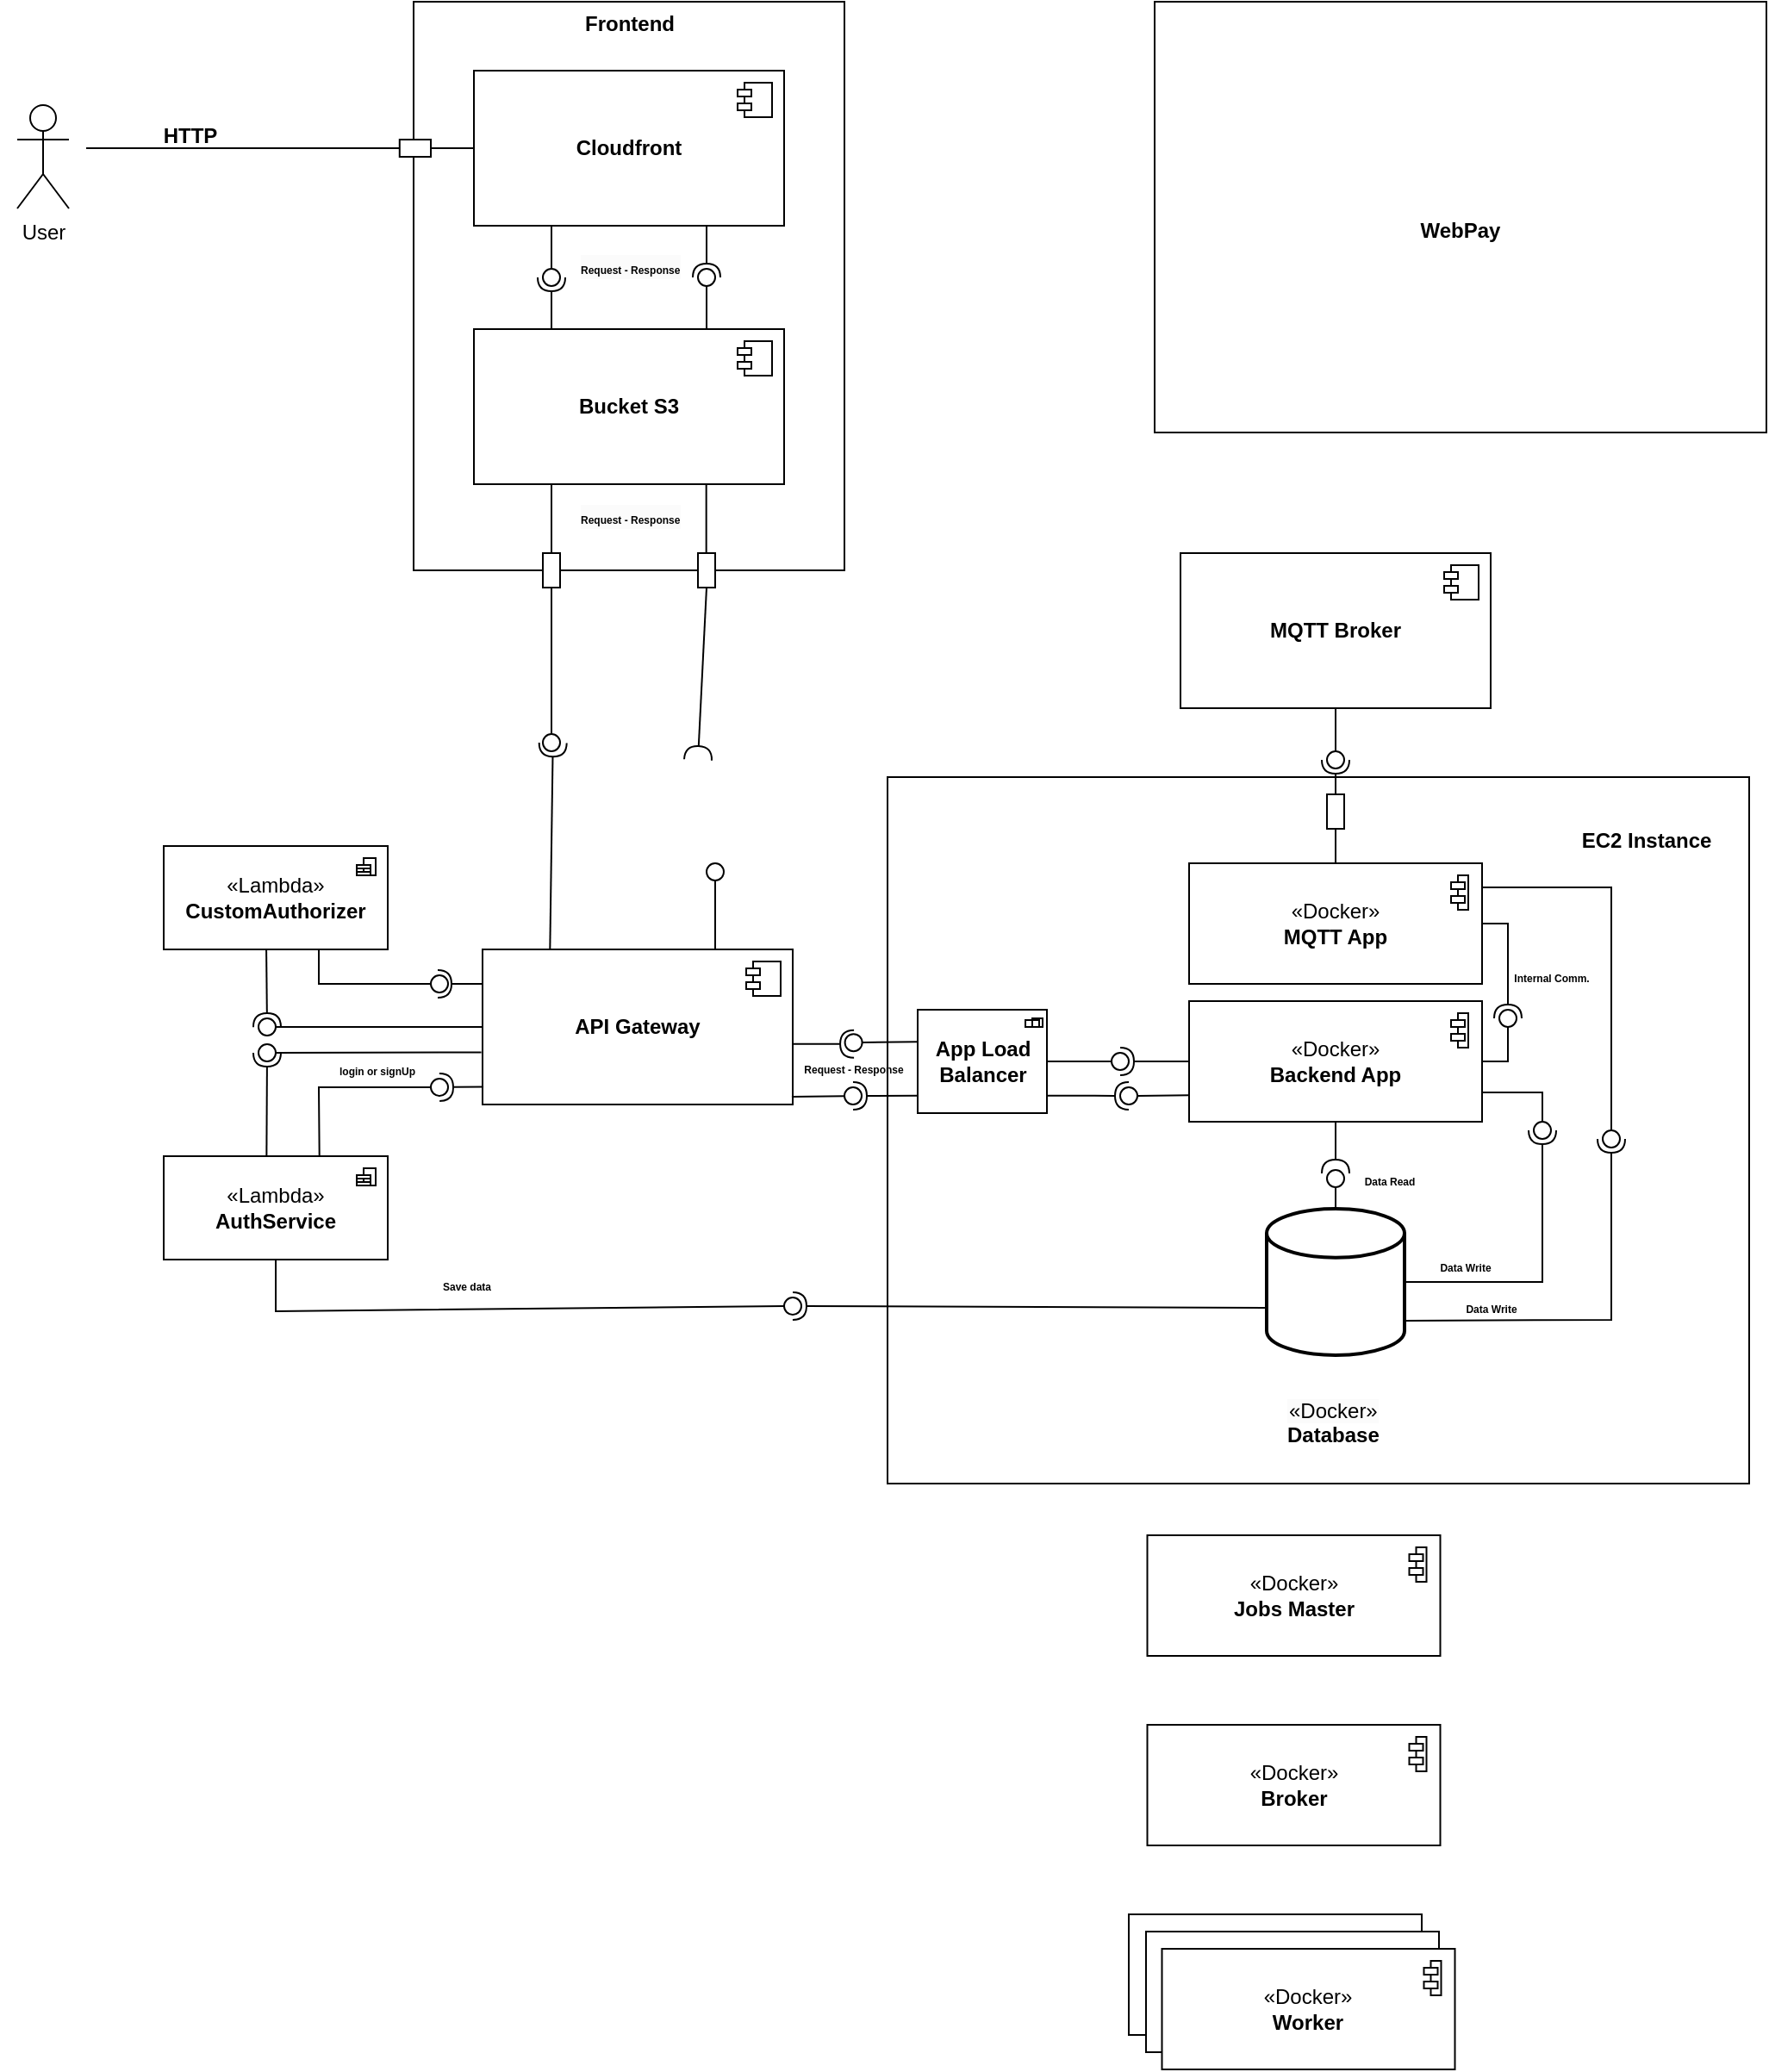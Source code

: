 <mxfile version="24.8.3">
  <diagram name="Página-1" id="o5d4DbVt-xcLEBsC3OUb">
    <mxGraphModel dx="1478" dy="744" grid="1" gridSize="10" guides="1" tooltips="1" connect="1" arrows="1" fold="1" page="1" pageScale="1" pageWidth="1200" pageHeight="1920" math="0" shadow="0">
      <root>
        <mxCell id="0" />
        <mxCell id="1" parent="0" />
        <mxCell id="B38EF3Nar1i80o3sH037-8" value="" style="rounded=0;whiteSpace=wrap;html=1;" parent="1" vertex="1">
          <mxGeometry x="570" y="550" width="500" height="410" as="geometry" />
        </mxCell>
        <mxCell id="2eBFDwB-1l00EKEGbf3b-149" value="" style="rounded=0;whiteSpace=wrap;html=1;" parent="1" vertex="1">
          <mxGeometry x="295" y="100" width="250" height="330" as="geometry" />
        </mxCell>
        <mxCell id="2eBFDwB-1l00EKEGbf3b-25" value="Frontend" style="text;align=center;fontStyle=1;verticalAlign=middle;spacingLeft=3;spacingRight=3;strokeColor=none;rotatable=0;points=[[0,0.5],[1,0.5]];portConstraint=eastwest;html=1;" parent="1" vertex="1">
          <mxGeometry x="380" y="100" width="80" height="26" as="geometry" />
        </mxCell>
        <mxCell id="2eBFDwB-1l00EKEGbf3b-38" value="" style="ellipse;whiteSpace=wrap;html=1;align=center;aspect=fixed;fillColor=none;strokeColor=none;resizable=0;perimeter=centerPerimeter;rotatable=0;allowArrows=0;points=[];outlineConnect=1;" parent="1" vertex="1">
          <mxGeometry x="560" y="670" width="10" height="10" as="geometry" />
        </mxCell>
        <mxCell id="2eBFDwB-1l00EKEGbf3b-51" value="" style="ellipse;whiteSpace=wrap;html=1;align=center;aspect=fixed;fillColor=none;strokeColor=none;resizable=0;perimeter=centerPerimeter;rotatable=0;allowArrows=0;points=[];outlineConnect=1;" parent="1" vertex="1">
          <mxGeometry x="55" y="665" width="10" height="10" as="geometry" />
        </mxCell>
        <mxCell id="2eBFDwB-1l00EKEGbf3b-54" value="" style="endArrow=none;html=1;rounded=0;exitX=0.5;exitY=0;exitDx=0;exitDy=0;entryX=0.25;entryY=1;entryDx=0;entryDy=0;" parent="1" source="2eBFDwB-1l00EKEGbf3b-57" target="2eBFDwB-1l00EKEGbf3b-33" edge="1">
          <mxGeometry width="50" height="50" relative="1" as="geometry">
            <mxPoint x="395" y="430" as="sourcePoint" />
            <mxPoint x="445" y="380" as="targetPoint" />
          </mxGeometry>
        </mxCell>
        <mxCell id="2eBFDwB-1l00EKEGbf3b-55" value="" style="rounded=0;orthogonalLoop=1;jettySize=auto;html=1;endArrow=oval;endFill=0;sketch=0;sourcePerimeterSpacing=0;targetPerimeterSpacing=0;endSize=10;exitX=0.25;exitY=1;exitDx=0;exitDy=0;" parent="1" source="2eBFDwB-1l00EKEGbf3b-31" edge="1">
          <mxGeometry relative="1" as="geometry">
            <mxPoint x="419.7" y="230" as="sourcePoint" />
            <mxPoint x="375" y="260" as="targetPoint" />
          </mxGeometry>
        </mxCell>
        <mxCell id="2eBFDwB-1l00EKEGbf3b-56" value="" style="rounded=0;orthogonalLoop=1;jettySize=auto;html=1;endArrow=halfCircle;endFill=0;endSize=6;strokeWidth=1;sketch=0;exitX=0.25;exitY=0;exitDx=0;exitDy=0;" parent="1" source="2eBFDwB-1l00EKEGbf3b-33" edge="1">
          <mxGeometry relative="1" as="geometry">
            <mxPoint x="419.7" y="330" as="sourcePoint" />
            <mxPoint x="375" y="260" as="targetPoint" />
            <Array as="points">
              <mxPoint x="375" y="280" />
            </Array>
          </mxGeometry>
        </mxCell>
        <mxCell id="2eBFDwB-1l00EKEGbf3b-57" value="" style="html=1;whiteSpace=wrap;" parent="1" vertex="1">
          <mxGeometry x="370" y="420" width="10" height="20" as="geometry" />
        </mxCell>
        <mxCell id="2eBFDwB-1l00EKEGbf3b-60" value="User" style="shape=umlActor;verticalLabelPosition=bottom;verticalAlign=top;html=1;" parent="1" vertex="1">
          <mxGeometry x="65" y="160" width="30" height="60" as="geometry" />
        </mxCell>
        <mxCell id="2eBFDwB-1l00EKEGbf3b-63" value="" style="html=1;whiteSpace=wrap;rotation=90;" parent="1" vertex="1">
          <mxGeometry x="290.95" y="175.95" width="10" height="18.12" as="geometry" />
        </mxCell>
        <mxCell id="2eBFDwB-1l00EKEGbf3b-64" value="" style="endArrow=none;html=1;rounded=0;exitX=0.5;exitY=0;exitDx=0;exitDy=0;entryX=0;entryY=0.5;entryDx=0;entryDy=0;" parent="1" source="2eBFDwB-1l00EKEGbf3b-63" target="2eBFDwB-1l00EKEGbf3b-31" edge="1">
          <mxGeometry width="50" height="50" relative="1" as="geometry">
            <mxPoint x="295" y="191.94" as="sourcePoint" />
            <mxPoint x="245" y="188.061" as="targetPoint" />
          </mxGeometry>
        </mxCell>
        <mxCell id="2eBFDwB-1l00EKEGbf3b-68" value="" style="endArrow=none;html=1;rounded=0;entryX=0.5;entryY=1;entryDx=0;entryDy=0;" parent="1" target="2eBFDwB-1l00EKEGbf3b-63" edge="1">
          <mxGeometry width="50" height="50" relative="1" as="geometry">
            <mxPoint x="105" y="185" as="sourcePoint" />
            <mxPoint x="105" y="165" as="targetPoint" />
          </mxGeometry>
        </mxCell>
        <mxCell id="2eBFDwB-1l00EKEGbf3b-71" value="EC2 Instance" style="text;align=center;fontStyle=1;verticalAlign=middle;spacingLeft=3;spacingRight=3;strokeColor=none;rotatable=0;points=[[0,0.5],[1,0.5]];portConstraint=eastwest;html=1;" parent="1" vertex="1">
          <mxGeometry x="970" y="574" width="80" height="26" as="geometry" />
        </mxCell>
        <mxCell id="2eBFDwB-1l00EKEGbf3b-72" value="&lt;div&gt;«Docker»&lt;br&gt;&lt;/div&gt;&lt;b&gt;MQTT App&lt;/b&gt;" style="html=1;dropTarget=0;whiteSpace=wrap;" parent="1" vertex="1">
          <mxGeometry x="745" y="600" width="170" height="70" as="geometry" />
        </mxCell>
        <mxCell id="2eBFDwB-1l00EKEGbf3b-73" value="" style="shape=module;jettyWidth=8;jettyHeight=4;" parent="2eBFDwB-1l00EKEGbf3b-72" vertex="1">
          <mxGeometry x="1" width="10" height="20" relative="1" as="geometry">
            <mxPoint x="-18" y="7" as="offset" />
          </mxGeometry>
        </mxCell>
        <mxCell id="2eBFDwB-1l00EKEGbf3b-74" value="&lt;div&gt;«Docker»&lt;b&gt;&lt;br&gt;&lt;/b&gt;&lt;/div&gt;&lt;b&gt;Backend App&lt;/b&gt;" style="html=1;dropTarget=0;whiteSpace=wrap;" parent="1" vertex="1">
          <mxGeometry x="745" y="680" width="170" height="70" as="geometry" />
        </mxCell>
        <mxCell id="2eBFDwB-1l00EKEGbf3b-75" value="" style="shape=module;jettyWidth=8;jettyHeight=4;" parent="2eBFDwB-1l00EKEGbf3b-74" vertex="1">
          <mxGeometry x="1" width="10" height="20" relative="1" as="geometry">
            <mxPoint x="-18" y="7" as="offset" />
          </mxGeometry>
        </mxCell>
        <mxCell id="2eBFDwB-1l00EKEGbf3b-92" value="" style="ellipse;whiteSpace=wrap;html=1;align=center;aspect=fixed;fillColor=none;strokeColor=none;resizable=0;perimeter=centerPerimeter;rotatable=0;allowArrows=0;points=[];outlineConnect=1;" parent="1" vertex="1">
          <mxGeometry x="775.51" y="545" width="10" height="10" as="geometry" />
        </mxCell>
        <mxCell id="2eBFDwB-1l00EKEGbf3b-101" value="" style="ellipse;whiteSpace=wrap;html=1;align=center;aspect=fixed;fillColor=none;strokeColor=none;resizable=0;perimeter=centerPerimeter;rotatable=0;allowArrows=0;points=[];outlineConnect=1;" parent="1" vertex="1">
          <mxGeometry x="855.51" y="535" width="10" height="10" as="geometry" />
        </mxCell>
        <mxCell id="2eBFDwB-1l00EKEGbf3b-103" value="&lt;b&gt;MQTT Broker&lt;/b&gt;" style="html=1;dropTarget=0;whiteSpace=wrap;" parent="1" vertex="1">
          <mxGeometry x="740" y="420" width="180" height="90" as="geometry" />
        </mxCell>
        <mxCell id="2eBFDwB-1l00EKEGbf3b-104" value="" style="shape=module;jettyWidth=8;jettyHeight=4;" parent="2eBFDwB-1l00EKEGbf3b-103" vertex="1">
          <mxGeometry x="1" width="20" height="20" relative="1" as="geometry">
            <mxPoint x="-27" y="7" as="offset" />
          </mxGeometry>
        </mxCell>
        <mxCell id="2eBFDwB-1l00EKEGbf3b-35" value="&lt;b&gt;API Gateway&lt;/b&gt;" style="html=1;dropTarget=0;whiteSpace=wrap;" parent="1" vertex="1">
          <mxGeometry x="335" y="650" width="180" height="90" as="geometry" />
        </mxCell>
        <mxCell id="2eBFDwB-1l00EKEGbf3b-36" value="" style="shape=module;jettyWidth=8;jettyHeight=4;" parent="2eBFDwB-1l00EKEGbf3b-35" vertex="1">
          <mxGeometry x="1" width="20" height="20" relative="1" as="geometry">
            <mxPoint x="-27" y="7" as="offset" />
          </mxGeometry>
        </mxCell>
        <mxCell id="2eBFDwB-1l00EKEGbf3b-40" value="" style="ellipse;whiteSpace=wrap;html=1;align=center;aspect=fixed;fillColor=none;strokeColor=none;resizable=0;perimeter=centerPerimeter;rotatable=0;allowArrows=0;points=[];outlineConnect=1;" parent="1" vertex="1">
          <mxGeometry x="480" y="660" width="10" height="10" as="geometry" />
        </mxCell>
        <mxCell id="2eBFDwB-1l00EKEGbf3b-41" value="" style="rounded=0;orthogonalLoop=1;jettySize=auto;html=1;endArrow=halfCircle;endFill=0;endSize=6;strokeWidth=1;sketch=0;exitX=0.185;exitY=-0.001;exitDx=0;exitDy=0;exitPerimeter=0;" parent="1" edge="1">
          <mxGeometry relative="1" as="geometry">
            <mxPoint x="374.15" y="650.0" as="sourcePoint" />
            <mxPoint x="375.85" y="530.09" as="targetPoint" />
            <Array as="points" />
          </mxGeometry>
        </mxCell>
        <mxCell id="2eBFDwB-1l00EKEGbf3b-43" value="" style="ellipse;whiteSpace=wrap;html=1;align=center;aspect=fixed;fillColor=none;strokeColor=none;resizable=0;perimeter=centerPerimeter;rotatable=0;allowArrows=0;points=[];outlineConnect=1;" parent="1" vertex="1">
          <mxGeometry x="485" y="630" width="10" height="10" as="geometry" />
        </mxCell>
        <mxCell id="2eBFDwB-1l00EKEGbf3b-44" value="&lt;div&gt;«Lambda»&lt;br&gt;&lt;/div&gt;&lt;b&gt;CustomAuthorizer&lt;/b&gt;" style="html=1;dropTarget=0;whiteSpace=wrap;" parent="1" vertex="1">
          <mxGeometry x="150" y="590" width="130" height="60" as="geometry" />
        </mxCell>
        <mxCell id="2eBFDwB-1l00EKEGbf3b-45" value="" style="shape=module;jettyWidth=8;jettyHeight=4;" parent="2eBFDwB-1l00EKEGbf3b-44" vertex="1">
          <mxGeometry x="1" width="11" height="10" relative="1" as="geometry">
            <mxPoint x="-18" y="7" as="offset" />
          </mxGeometry>
        </mxCell>
        <mxCell id="2eBFDwB-1l00EKEGbf3b-46" value="&lt;div&gt;«Lambda»&lt;br&gt;&lt;/div&gt;&lt;b&gt;AuthService&lt;/b&gt;" style="html=1;dropTarget=0;whiteSpace=wrap;" parent="1" vertex="1">
          <mxGeometry x="150" y="770" width="130" height="60" as="geometry" />
        </mxCell>
        <mxCell id="2eBFDwB-1l00EKEGbf3b-47" value="" style="shape=module;jettyWidth=8;jettyHeight=4;" parent="2eBFDwB-1l00EKEGbf3b-46" vertex="1">
          <mxGeometry x="1" width="11" height="10" relative="1" as="geometry">
            <mxPoint x="-18" y="7" as="offset" />
          </mxGeometry>
        </mxCell>
        <mxCell id="2eBFDwB-1l00EKEGbf3b-52" value="" style="rounded=0;orthogonalLoop=1;jettySize=auto;html=1;endArrow=oval;endFill=0;sketch=0;sourcePerimeterSpacing=0;targetPerimeterSpacing=0;endSize=10;exitX=-0.004;exitY=0.664;exitDx=0;exitDy=0;exitPerimeter=0;" parent="1" source="2eBFDwB-1l00EKEGbf3b-35" edge="1">
          <mxGeometry relative="1" as="geometry">
            <mxPoint x="145.0" y="615" as="sourcePoint" />
            <mxPoint x="210" y="710" as="targetPoint" />
            <Array as="points">
              <mxPoint x="210" y="710" />
            </Array>
          </mxGeometry>
        </mxCell>
        <mxCell id="2eBFDwB-1l00EKEGbf3b-53" value="" style="rounded=0;orthogonalLoop=1;jettySize=auto;html=1;endArrow=halfCircle;endFill=0;endSize=6;strokeWidth=1;sketch=0;exitX=0.459;exitY=-0.006;exitDx=0;exitDy=0;exitPerimeter=0;" parent="1" source="2eBFDwB-1l00EKEGbf3b-46" edge="1">
          <mxGeometry relative="1" as="geometry">
            <mxPoint x="255" y="845" as="sourcePoint" />
            <mxPoint x="210" y="710" as="targetPoint" />
            <Array as="points" />
          </mxGeometry>
        </mxCell>
        <mxCell id="2eBFDwB-1l00EKEGbf3b-106" value="" style="rounded=0;orthogonalLoop=1;jettySize=auto;html=1;endArrow=halfCircle;endFill=0;endSize=6;strokeWidth=1;sketch=0;exitX=0.458;exitY=1.006;exitDx=0;exitDy=0;exitPerimeter=0;" parent="1" source="2eBFDwB-1l00EKEGbf3b-44" target="2eBFDwB-1l00EKEGbf3b-108" edge="1">
          <mxGeometry relative="1" as="geometry">
            <mxPoint x="230" y="675" as="sourcePoint" />
          </mxGeometry>
        </mxCell>
        <mxCell id="2eBFDwB-1l00EKEGbf3b-107" value="" style="rounded=0;orthogonalLoop=1;jettySize=auto;html=1;endArrow=oval;endFill=0;sketch=0;sourcePerimeterSpacing=0;targetPerimeterSpacing=0;endSize=10;exitX=0;exitY=0.5;exitDx=0;exitDy=0;entryX=0.706;entryY=1.254;entryDx=0;entryDy=0;entryPerimeter=0;" parent="1" source="2eBFDwB-1l00EKEGbf3b-35" target="2eBFDwB-1l00EKEGbf3b-108" edge="1">
          <mxGeometry relative="1" as="geometry">
            <mxPoint x="190" y="675" as="sourcePoint" />
          </mxGeometry>
        </mxCell>
        <mxCell id="2eBFDwB-1l00EKEGbf3b-108" value="" style="ellipse;whiteSpace=wrap;html=1;align=center;aspect=fixed;fillColor=none;strokeColor=none;resizable=0;perimeter=centerPerimeter;rotatable=0;allowArrows=0;points=[];outlineConnect=1;" parent="1" vertex="1">
          <mxGeometry x="205" y="690" width="10" height="10" as="geometry" />
        </mxCell>
        <mxCell id="2eBFDwB-1l00EKEGbf3b-33" value="&lt;b&gt;Bucket S3&lt;/b&gt;" style="html=1;dropTarget=0;whiteSpace=wrap;" parent="1" vertex="1">
          <mxGeometry x="330" y="290" width="180" height="90" as="geometry" />
        </mxCell>
        <mxCell id="2eBFDwB-1l00EKEGbf3b-34" value="" style="shape=module;jettyWidth=8;jettyHeight=4;" parent="2eBFDwB-1l00EKEGbf3b-33" vertex="1">
          <mxGeometry x="1" width="20" height="20" relative="1" as="geometry">
            <mxPoint x="-27" y="7" as="offset" />
          </mxGeometry>
        </mxCell>
        <mxCell id="2eBFDwB-1l00EKEGbf3b-31" value="&lt;b&gt;Cloudfront&lt;/b&gt;" style="html=1;dropTarget=0;whiteSpace=wrap;" parent="1" vertex="1">
          <mxGeometry x="330" y="140" width="180" height="90" as="geometry" />
        </mxCell>
        <mxCell id="2eBFDwB-1l00EKEGbf3b-32" value="" style="shape=module;jettyWidth=8;jettyHeight=4;" parent="2eBFDwB-1l00EKEGbf3b-31" vertex="1">
          <mxGeometry x="1" width="20" height="20" relative="1" as="geometry">
            <mxPoint x="-27" y="7" as="offset" />
          </mxGeometry>
        </mxCell>
        <mxCell id="2eBFDwB-1l00EKEGbf3b-42" value="" style="rounded=0;orthogonalLoop=1;jettySize=auto;html=1;endArrow=oval;endFill=0;sketch=0;sourcePerimeterSpacing=0;targetPerimeterSpacing=0;endSize=10;exitX=0.5;exitY=1;exitDx=0;exitDy=0;" parent="1" source="2eBFDwB-1l00EKEGbf3b-57" edge="1">
          <mxGeometry relative="1" as="geometry">
            <mxPoint x="380" y="560" as="sourcePoint" />
            <mxPoint x="375" y="530" as="targetPoint" />
          </mxGeometry>
        </mxCell>
        <mxCell id="2eBFDwB-1l00EKEGbf3b-115" value="" style="rounded=0;orthogonalLoop=1;jettySize=auto;html=1;endArrow=halfCircle;endFill=0;endSize=6;strokeWidth=1;sketch=0;exitX=0;exitY=0.5;exitDx=0;exitDy=0;entryX=1.319;entryY=0.604;entryDx=0;entryDy=0;entryPerimeter=0;" parent="1" source="2eBFDwB-1l00EKEGbf3b-74" target="2eBFDwB-1l00EKEGbf3b-117" edge="1">
          <mxGeometry relative="1" as="geometry">
            <mxPoint x="650" y="715" as="sourcePoint" />
            <mxPoint x="700" y="715" as="targetPoint" />
          </mxGeometry>
        </mxCell>
        <mxCell id="2eBFDwB-1l00EKEGbf3b-116" value="" style="rounded=0;orthogonalLoop=1;jettySize=auto;html=1;endArrow=oval;endFill=0;sketch=0;sourcePerimeterSpacing=0;targetPerimeterSpacing=0;endSize=10;" parent="1" target="2eBFDwB-1l00EKEGbf3b-117" edge="1">
          <mxGeometry relative="1" as="geometry">
            <mxPoint x="610" y="715" as="sourcePoint" />
          </mxGeometry>
        </mxCell>
        <mxCell id="2eBFDwB-1l00EKEGbf3b-117" value="" style="ellipse;whiteSpace=wrap;html=1;align=center;aspect=fixed;fillColor=none;strokeColor=none;resizable=0;perimeter=centerPerimeter;rotatable=0;allowArrows=0;points=[];outlineConnect=1;" parent="1" vertex="1">
          <mxGeometry x="700" y="710" width="10" height="10" as="geometry" />
        </mxCell>
        <mxCell id="2eBFDwB-1l00EKEGbf3b-118" value="" style="rounded=0;orthogonalLoop=1;jettySize=auto;html=1;endArrow=halfCircle;endFill=0;endSize=6;strokeWidth=1;sketch=0;exitX=0.5;exitY=0;exitDx=0;exitDy=0;entryX=0.524;entryY=0.771;entryDx=0;entryDy=0;entryPerimeter=0;" parent="1" source="2eBFDwB-1l00EKEGbf3b-206" target="2eBFDwB-1l00EKEGbf3b-120" edge="1">
          <mxGeometry relative="1" as="geometry">
            <mxPoint x="760" y="534.27" as="sourcePoint" />
            <mxPoint x="830" y="550" as="targetPoint" />
          </mxGeometry>
        </mxCell>
        <mxCell id="2eBFDwB-1l00EKEGbf3b-119" value="" style="rounded=0;orthogonalLoop=1;jettySize=auto;html=1;endArrow=oval;endFill=0;sketch=0;sourcePerimeterSpacing=0;targetPerimeterSpacing=0;endSize=10;exitX=0.5;exitY=1;exitDx=0;exitDy=0;" parent="1" source="2eBFDwB-1l00EKEGbf3b-103" target="2eBFDwB-1l00EKEGbf3b-120" edge="1">
          <mxGeometry relative="1" as="geometry">
            <mxPoint x="875.51" y="595" as="sourcePoint" />
          </mxGeometry>
        </mxCell>
        <mxCell id="2eBFDwB-1l00EKEGbf3b-120" value="" style="ellipse;whiteSpace=wrap;html=1;align=center;aspect=fixed;fillColor=none;strokeColor=none;resizable=0;perimeter=centerPerimeter;rotatable=0;allowArrows=0;points=[];outlineConnect=1;" parent="1" vertex="1">
          <mxGeometry x="825" y="535" width="10" height="10" as="geometry" />
        </mxCell>
        <mxCell id="2eBFDwB-1l00EKEGbf3b-123" value="&lt;b&gt;App Load Balancer&lt;/b&gt;" style="html=1;dropTarget=0;whiteSpace=wrap;" parent="1" vertex="1">
          <mxGeometry x="587.5" y="685" width="75" height="60" as="geometry" />
        </mxCell>
        <mxCell id="2eBFDwB-1l00EKEGbf3b-127" value="" style="shape=module;jettyWidth=8;jettyHeight=4;" parent="1" vertex="1">
          <mxGeometry x="650" y="690" width="10" height="5" as="geometry" />
        </mxCell>
        <mxCell id="2eBFDwB-1l00EKEGbf3b-130" value="" style="ellipse;whiteSpace=wrap;html=1;align=center;aspect=fixed;fillColor=none;strokeColor=none;resizable=0;perimeter=centerPerimeter;rotatable=0;allowArrows=0;points=[];outlineConnect=1;" parent="1" vertex="1">
          <mxGeometry x="700" y="810" width="10" height="10" as="geometry" />
        </mxCell>
        <mxCell id="2eBFDwB-1l00EKEGbf3b-133" value="" style="ellipse;whiteSpace=wrap;html=1;align=center;aspect=fixed;fillColor=none;strokeColor=none;resizable=0;perimeter=centerPerimeter;rotatable=0;allowArrows=0;points=[];outlineConnect=1;" parent="1" vertex="1">
          <mxGeometry x="700" y="620" width="10" height="10" as="geometry" />
        </mxCell>
        <mxCell id="2eBFDwB-1l00EKEGbf3b-134" value="" style="rounded=0;orthogonalLoop=1;jettySize=auto;html=1;endArrow=halfCircle;endFill=0;endSize=6;strokeWidth=1;sketch=0;exitX=0.003;exitY=0.832;exitDx=0;exitDy=0;exitPerimeter=0;" parent="1" source="2eBFDwB-1l00EKEGbf3b-123" target="2eBFDwB-1l00EKEGbf3b-136" edge="1">
          <mxGeometry relative="1" as="geometry">
            <mxPoint x="570" y="735" as="sourcePoint" />
          </mxGeometry>
        </mxCell>
        <mxCell id="2eBFDwB-1l00EKEGbf3b-135" value="" style="rounded=0;orthogonalLoop=1;jettySize=auto;html=1;endArrow=oval;endFill=0;sketch=0;sourcePerimeterSpacing=0;targetPerimeterSpacing=0;endSize=10;exitX=0.997;exitY=0.95;exitDx=0;exitDy=0;exitPerimeter=0;" parent="1" source="2eBFDwB-1l00EKEGbf3b-35" target="2eBFDwB-1l00EKEGbf3b-136" edge="1">
          <mxGeometry relative="1" as="geometry">
            <mxPoint x="530" y="735" as="sourcePoint" />
          </mxGeometry>
        </mxCell>
        <mxCell id="2eBFDwB-1l00EKEGbf3b-136" value="" style="ellipse;whiteSpace=wrap;html=1;align=center;aspect=fixed;fillColor=none;strokeColor=none;resizable=0;perimeter=centerPerimeter;rotatable=0;allowArrows=0;points=[];outlineConnect=1;" parent="1" vertex="1">
          <mxGeometry x="545" y="730" width="10" height="10" as="geometry" />
        </mxCell>
        <mxCell id="2eBFDwB-1l00EKEGbf3b-138" value="" style="rounded=0;orthogonalLoop=1;jettySize=auto;html=1;endArrow=halfCircle;endFill=0;endSize=6;strokeWidth=1;sketch=0;exitX=0.997;exitY=0.611;exitDx=0;exitDy=0;exitPerimeter=0;" parent="1" edge="1">
          <mxGeometry relative="1" as="geometry">
            <mxPoint x="515" y="704.86" as="sourcePoint" />
            <mxPoint x="550.54" y="704.87" as="targetPoint" />
          </mxGeometry>
        </mxCell>
        <mxCell id="2eBFDwB-1l00EKEGbf3b-139" value="" style="rounded=0;orthogonalLoop=1;jettySize=auto;html=1;endArrow=oval;endFill=0;sketch=0;sourcePerimeterSpacing=0;targetPerimeterSpacing=0;endSize=10;exitX=-0.004;exitY=0.311;exitDx=0;exitDy=0;exitPerimeter=0;" parent="1" source="2eBFDwB-1l00EKEGbf3b-123" edge="1">
          <mxGeometry relative="1" as="geometry">
            <mxPoint x="587.5" y="705.93" as="sourcePoint" />
            <mxPoint x="550.3" y="704.07" as="targetPoint" />
          </mxGeometry>
        </mxCell>
        <mxCell id="2eBFDwB-1l00EKEGbf3b-140" value="" style="ellipse;whiteSpace=wrap;html=1;align=center;aspect=fixed;fillColor=none;strokeColor=none;resizable=0;perimeter=centerPerimeter;rotatable=0;allowArrows=0;points=[];outlineConnect=1;" parent="1" vertex="1">
          <mxGeometry x="560" y="700" width="10" height="10" as="geometry" />
        </mxCell>
        <mxCell id="2eBFDwB-1l00EKEGbf3b-141" value="&lt;b&gt;&lt;span style=&quot;&quot;&gt;&lt;font style=&quot;font-size: 6px;&quot;&gt;Request -&amp;nbsp;&lt;/font&gt;&lt;/span&gt;&lt;span style=&quot;font-size: 6px; background-color: initial;&quot;&gt;Response&lt;/span&gt;&lt;/b&gt;" style="text;align=center;fontStyle=0;verticalAlign=middle;spacingLeft=3;spacingRight=3;strokeColor=none;rotatable=0;points=[[0,0.5],[1,0.5]];portConstraint=eastwest;html=1;" parent="1" vertex="1">
          <mxGeometry x="510" y="705" width="80" height="26" as="geometry" />
        </mxCell>
        <mxCell id="2eBFDwB-1l00EKEGbf3b-142" value="HTTP" style="text;align=center;fontStyle=1;verticalAlign=middle;spacingLeft=3;spacingRight=3;strokeColor=none;rotatable=0;points=[[0,0.5],[1,0.5]];portConstraint=eastwest;html=1;" parent="1" vertex="1">
          <mxGeometry x="135" y="170" width="60" height="16" as="geometry" />
        </mxCell>
        <mxCell id="2eBFDwB-1l00EKEGbf3b-144" value="" style="rounded=0;orthogonalLoop=1;jettySize=auto;html=1;endArrow=oval;endFill=0;sketch=0;sourcePerimeterSpacing=0;targetPerimeterSpacing=0;endSize=10;exitX=0.75;exitY=0;exitDx=0;exitDy=0;" parent="1" source="2eBFDwB-1l00EKEGbf3b-33" edge="1">
          <mxGeometry relative="1" as="geometry">
            <mxPoint x="460" y="230" as="sourcePoint" />
            <mxPoint x="465" y="260" as="targetPoint" />
          </mxGeometry>
        </mxCell>
        <mxCell id="2eBFDwB-1l00EKEGbf3b-145" value="" style="rounded=0;orthogonalLoop=1;jettySize=auto;html=1;endArrow=halfCircle;endFill=0;endSize=6;strokeWidth=1;sketch=0;exitX=0.75;exitY=1;exitDx=0;exitDy=0;" parent="1" source="2eBFDwB-1l00EKEGbf3b-31" edge="1">
          <mxGeometry relative="1" as="geometry">
            <mxPoint x="460" y="290" as="sourcePoint" />
            <mxPoint x="465" y="260" as="targetPoint" />
          </mxGeometry>
        </mxCell>
        <mxCell id="2eBFDwB-1l00EKEGbf3b-146" value="&lt;b style=&quot;forced-color-adjust: none; color: rgb(0, 0, 0); font-family: Helvetica; font-size: 12px; font-style: normal; font-variant-ligatures: normal; font-variant-caps: normal; letter-spacing: normal; orphans: 2; text-align: center; text-indent: 0px; text-transform: none; widows: 2; word-spacing: 0px; -webkit-text-stroke-width: 0px; white-space: nowrap; background-color: rgb(251, 251, 251); text-decoration-thickness: initial; text-decoration-style: initial; text-decoration-color: initial;&quot;&gt;&lt;span style=&quot;forced-color-adjust: none;&quot;&gt;&lt;font style=&quot;forced-color-adjust: none; font-size: 6px;&quot;&gt;Request -&amp;nbsp;&lt;/font&gt;&lt;/span&gt;&lt;span style=&quot;forced-color-adjust: none; font-size: 6px; background-color: initial;&quot;&gt;Response&lt;/span&gt;&lt;/b&gt;" style="text;whiteSpace=wrap;html=1;" parent="1" vertex="1">
          <mxGeometry x="390" y="240" width="60" height="30" as="geometry" />
        </mxCell>
        <mxCell id="2eBFDwB-1l00EKEGbf3b-153" value="" style="strokeWidth=2;html=1;shape=mxgraph.flowchart.database;whiteSpace=wrap;" parent="1" vertex="1">
          <mxGeometry x="790" y="800.5" width="80" height="85" as="geometry" />
        </mxCell>
        <mxCell id="2eBFDwB-1l00EKEGbf3b-154" value="&lt;div style=&quot;forced-color-adjust: none; color: rgb(0, 0, 0); font-family: Helvetica; font-size: 12px; font-style: normal; font-variant-ligatures: normal; font-variant-caps: normal; font-weight: 400; letter-spacing: normal; orphans: 2; text-align: center; text-indent: 0px; text-transform: none; widows: 2; word-spacing: 0px; -webkit-text-stroke-width: 0px; white-space: normal; background-color: rgb(251, 251, 251); text-decoration-thickness: initial; text-decoration-style: initial; text-decoration-color: initial;&quot;&gt;«Docker»&lt;br style=&quot;forced-color-adjust: none;&quot;&gt;&lt;/div&gt;&lt;div style=&quot;text-align: center;&quot;&gt;&lt;span style=&quot;background-color: initial;&quot;&gt;&lt;b&gt;Database&lt;/b&gt;&lt;/span&gt;&lt;/div&gt;" style="text;whiteSpace=wrap;html=1;" parent="1" vertex="1">
          <mxGeometry x="800" y="904" width="60" height="50" as="geometry" />
        </mxCell>
        <mxCell id="2eBFDwB-1l00EKEGbf3b-155" value="" style="rounded=0;orthogonalLoop=1;jettySize=auto;html=1;endArrow=halfCircle;endFill=0;endSize=6;strokeWidth=1;sketch=0;exitX=-0.013;exitY=0.676;exitDx=0;exitDy=0;exitPerimeter=0;" parent="1" source="2eBFDwB-1l00EKEGbf3b-153" target="2eBFDwB-1l00EKEGbf3b-157" edge="1">
          <mxGeometry relative="1" as="geometry">
            <mxPoint x="725" y="852.5" as="sourcePoint" />
            <Array as="points" />
          </mxGeometry>
        </mxCell>
        <mxCell id="2eBFDwB-1l00EKEGbf3b-156" value="" style="rounded=0;orthogonalLoop=1;jettySize=auto;html=1;endArrow=oval;endFill=0;sketch=0;sourcePerimeterSpacing=0;targetPerimeterSpacing=0;endSize=10;exitX=0.5;exitY=1;exitDx=0;exitDy=0;" parent="1" source="2eBFDwB-1l00EKEGbf3b-46" target="2eBFDwB-1l00EKEGbf3b-157" edge="1">
          <mxGeometry relative="1" as="geometry">
            <mxPoint x="685" y="852.5" as="sourcePoint" />
            <Array as="points">
              <mxPoint x="215" y="860" />
            </Array>
          </mxGeometry>
        </mxCell>
        <mxCell id="2eBFDwB-1l00EKEGbf3b-157" value="" style="ellipse;whiteSpace=wrap;html=1;align=center;aspect=fixed;fillColor=none;strokeColor=none;resizable=0;perimeter=centerPerimeter;rotatable=0;allowArrows=0;points=[];outlineConnect=1;" parent="1" vertex="1">
          <mxGeometry x="510" y="852" width="10" height="10" as="geometry" />
        </mxCell>
        <mxCell id="2eBFDwB-1l00EKEGbf3b-158" value="&lt;div style=&quot;text-align: center;&quot;&gt;&lt;span style=&quot;font-size: 6px; text-wrap: nowrap;&quot;&gt;&lt;b&gt;login or signUp&lt;/b&gt;&lt;/span&gt;&lt;/div&gt;" style="text;whiteSpace=wrap;html=1;" parent="1" vertex="1">
          <mxGeometry x="250" y="705" width="50" height="40" as="geometry" />
        </mxCell>
        <mxCell id="2eBFDwB-1l00EKEGbf3b-163" value="" style="rounded=0;orthogonalLoop=1;jettySize=auto;html=1;endArrow=halfCircle;endFill=0;endSize=6;strokeWidth=1;sketch=0;exitX=0.99;exitY=0.664;exitDx=0;exitDy=0;exitPerimeter=0;" parent="1" edge="1">
          <mxGeometry relative="1" as="geometry">
            <mxPoint x="662.5" y="734.84" as="sourcePoint" />
            <mxPoint x="710" y="735" as="targetPoint" />
          </mxGeometry>
        </mxCell>
        <mxCell id="2eBFDwB-1l00EKEGbf3b-164" value="" style="ellipse;whiteSpace=wrap;html=1;align=center;aspect=fixed;fillColor=none;strokeColor=none;resizable=0;perimeter=centerPerimeter;rotatable=0;allowArrows=0;points=[];outlineConnect=1;" parent="1" vertex="1">
          <mxGeometry x="710.75" y="730" width="10" height="10" as="geometry" />
        </mxCell>
        <mxCell id="2eBFDwB-1l00EKEGbf3b-165" value="" style="ellipse;whiteSpace=wrap;html=1;align=center;aspect=fixed;fillColor=none;strokeColor=none;resizable=0;perimeter=centerPerimeter;rotatable=0;allowArrows=0;points=[];outlineConnect=1;" parent="1" vertex="1">
          <mxGeometry x="710" y="720" width="10" height="10" as="geometry" />
        </mxCell>
        <mxCell id="2eBFDwB-1l00EKEGbf3b-167" value="" style="rounded=0;orthogonalLoop=1;jettySize=auto;html=1;endArrow=oval;endFill=0;sketch=0;sourcePerimeterSpacing=0;targetPerimeterSpacing=0;endSize=10;exitX=0;exitY=0.781;exitDx=0;exitDy=0;exitPerimeter=0;" parent="1" source="2eBFDwB-1l00EKEGbf3b-74" edge="1">
          <mxGeometry relative="1" as="geometry">
            <mxPoint x="620" y="725" as="sourcePoint" />
            <mxPoint x="710" y="735" as="targetPoint" />
          </mxGeometry>
        </mxCell>
        <mxCell id="2eBFDwB-1l00EKEGbf3b-177" value="" style="rounded=0;orthogonalLoop=1;jettySize=auto;html=1;endArrow=halfCircle;endFill=0;endSize=6;strokeWidth=1;sketch=0;exitX=1;exitY=0.5;exitDx=0;exitDy=0;" parent="1" source="2eBFDwB-1l00EKEGbf3b-72" edge="1">
          <mxGeometry relative="1" as="geometry">
            <mxPoint x="970" y="715" as="sourcePoint" />
            <mxPoint x="930" y="690" as="targetPoint" />
            <Array as="points">
              <mxPoint x="930" y="635" />
            </Array>
          </mxGeometry>
        </mxCell>
        <mxCell id="2eBFDwB-1l00EKEGbf3b-178" value="" style="rounded=0;orthogonalLoop=1;jettySize=auto;html=1;endArrow=oval;endFill=0;sketch=0;sourcePerimeterSpacing=0;targetPerimeterSpacing=0;endSize=10;exitX=1;exitY=0.5;exitDx=0;exitDy=0;" parent="1" source="2eBFDwB-1l00EKEGbf3b-74" edge="1">
          <mxGeometry relative="1" as="geometry">
            <mxPoint x="930" y="715" as="sourcePoint" />
            <mxPoint x="930" y="690" as="targetPoint" />
            <Array as="points">
              <mxPoint x="930" y="715" />
            </Array>
          </mxGeometry>
        </mxCell>
        <mxCell id="2eBFDwB-1l00EKEGbf3b-179" value="" style="ellipse;whiteSpace=wrap;html=1;align=center;aspect=fixed;fillColor=none;strokeColor=none;resizable=0;perimeter=centerPerimeter;rotatable=0;allowArrows=0;points=[];outlineConnect=1;" parent="1" vertex="1">
          <mxGeometry x="945" y="710" width="10" height="10" as="geometry" />
        </mxCell>
        <mxCell id="2eBFDwB-1l00EKEGbf3b-180" value="" style="rounded=0;orthogonalLoop=1;jettySize=auto;html=1;endArrow=halfCircle;endFill=0;endSize=6;strokeWidth=1;sketch=0;exitX=1;exitY=0.5;exitDx=0;exitDy=0;exitPerimeter=0;" parent="1" source="2eBFDwB-1l00EKEGbf3b-153" target="2eBFDwB-1l00EKEGbf3b-182" edge="1">
          <mxGeometry relative="1" as="geometry">
            <mxPoint x="970" y="755" as="sourcePoint" />
            <Array as="points">
              <mxPoint x="950" y="843" />
            </Array>
          </mxGeometry>
        </mxCell>
        <mxCell id="2eBFDwB-1l00EKEGbf3b-181" value="" style="rounded=0;orthogonalLoop=1;jettySize=auto;html=1;endArrow=oval;endFill=0;sketch=0;sourcePerimeterSpacing=0;targetPerimeterSpacing=0;endSize=10;exitX=0.998;exitY=0.757;exitDx=0;exitDy=0;exitPerimeter=0;" parent="1" source="2eBFDwB-1l00EKEGbf3b-74" target="2eBFDwB-1l00EKEGbf3b-182" edge="1">
          <mxGeometry relative="1" as="geometry">
            <mxPoint x="920" y="733" as="sourcePoint" />
            <Array as="points">
              <mxPoint x="950" y="733" />
            </Array>
          </mxGeometry>
        </mxCell>
        <mxCell id="2eBFDwB-1l00EKEGbf3b-182" value="" style="ellipse;whiteSpace=wrap;html=1;align=center;aspect=fixed;fillColor=none;strokeColor=none;resizable=0;perimeter=centerPerimeter;rotatable=0;allowArrows=0;points=[];outlineConnect=1;" parent="1" vertex="1">
          <mxGeometry x="945" y="750" width="10" height="10" as="geometry" />
        </mxCell>
        <mxCell id="2eBFDwB-1l00EKEGbf3b-183" value="" style="html=1;whiteSpace=wrap;" parent="1" vertex="1">
          <mxGeometry x="460" y="420" width="10" height="20" as="geometry" />
        </mxCell>
        <mxCell id="2eBFDwB-1l00EKEGbf3b-184" value="" style="rounded=0;orthogonalLoop=1;jettySize=auto;html=1;endArrow=halfCircle;endFill=0;endSize=6;strokeWidth=1;sketch=0;exitX=0.5;exitY=1;exitDx=0;exitDy=0;" parent="1" source="2eBFDwB-1l00EKEGbf3b-183" edge="1">
          <mxGeometry relative="1" as="geometry">
            <mxPoint x="450" y="575" as="sourcePoint" />
            <mxPoint x="460" y="540" as="targetPoint" />
          </mxGeometry>
        </mxCell>
        <mxCell id="2eBFDwB-1l00EKEGbf3b-185" value="" style="rounded=0;orthogonalLoop=1;jettySize=auto;html=1;endArrow=oval;endFill=0;sketch=0;sourcePerimeterSpacing=0;targetPerimeterSpacing=0;endSize=10;exitX=0.75;exitY=0;exitDx=0;exitDy=0;" parent="1" source="2eBFDwB-1l00EKEGbf3b-35" target="2eBFDwB-1l00EKEGbf3b-186" edge="1">
          <mxGeometry relative="1" as="geometry">
            <mxPoint x="410" y="575" as="sourcePoint" />
          </mxGeometry>
        </mxCell>
        <mxCell id="2eBFDwB-1l00EKEGbf3b-186" value="" style="ellipse;whiteSpace=wrap;html=1;align=center;aspect=fixed;fillColor=none;strokeColor=none;resizable=0;perimeter=centerPerimeter;rotatable=0;allowArrows=0;points=[];outlineConnect=1;" parent="1" vertex="1">
          <mxGeometry x="465" y="600" width="10" height="10" as="geometry" />
        </mxCell>
        <mxCell id="2eBFDwB-1l00EKEGbf3b-187" value="" style="endArrow=none;html=1;rounded=0;exitX=0.5;exitY=0;exitDx=0;exitDy=0;entryX=0.25;entryY=1;entryDx=0;entryDy=0;" parent="1" edge="1">
          <mxGeometry width="50" height="50" relative="1" as="geometry">
            <mxPoint x="464.83" y="420" as="sourcePoint" />
            <mxPoint x="464.83" y="380" as="targetPoint" />
          </mxGeometry>
        </mxCell>
        <mxCell id="2eBFDwB-1l00EKEGbf3b-188" value="&lt;b style=&quot;forced-color-adjust: none; color: rgb(0, 0, 0); font-family: Helvetica; font-size: 12px; font-style: normal; font-variant-ligatures: normal; font-variant-caps: normal; letter-spacing: normal; orphans: 2; text-align: center; text-indent: 0px; text-transform: none; widows: 2; word-spacing: 0px; -webkit-text-stroke-width: 0px; white-space: nowrap; background-color: rgb(251, 251, 251); text-decoration-thickness: initial; text-decoration-style: initial; text-decoration-color: initial;&quot;&gt;&lt;span style=&quot;forced-color-adjust: none;&quot;&gt;&lt;font style=&quot;forced-color-adjust: none; font-size: 6px;&quot;&gt;Request -&amp;nbsp;&lt;/font&gt;&lt;/span&gt;&lt;span style=&quot;forced-color-adjust: none; font-size: 6px; background-color: initial;&quot;&gt;Response&lt;/span&gt;&lt;/b&gt;" style="text;whiteSpace=wrap;html=1;" parent="1" vertex="1">
          <mxGeometry x="390" y="385" width="60" height="30" as="geometry" />
        </mxCell>
        <mxCell id="2eBFDwB-1l00EKEGbf3b-189" value="" style="rounded=0;orthogonalLoop=1;jettySize=auto;html=1;endArrow=halfCircle;endFill=0;endSize=6;strokeWidth=1;sketch=0;exitX=0.003;exitY=0.886;exitDx=0;exitDy=0;exitPerimeter=0;" parent="1" source="2eBFDwB-1l00EKEGbf3b-35" edge="1">
          <mxGeometry relative="1" as="geometry">
            <mxPoint x="335" y="727.5" as="sourcePoint" />
            <mxPoint x="310" y="730" as="targetPoint" />
            <Array as="points" />
          </mxGeometry>
        </mxCell>
        <mxCell id="2eBFDwB-1l00EKEGbf3b-191" value="" style="rounded=0;orthogonalLoop=1;jettySize=auto;html=1;endArrow=oval;endFill=0;sketch=0;sourcePerimeterSpacing=0;targetPerimeterSpacing=0;endSize=10;exitX=0.695;exitY=-0.002;exitDx=0;exitDy=0;exitPerimeter=0;" parent="1" source="2eBFDwB-1l00EKEGbf3b-46" edge="1">
          <mxGeometry relative="1" as="geometry">
            <mxPoint x="320" y="805" as="sourcePoint" />
            <mxPoint x="310" y="730" as="targetPoint" />
            <Array as="points">
              <mxPoint x="240" y="730" />
            </Array>
          </mxGeometry>
        </mxCell>
        <mxCell id="2eBFDwB-1l00EKEGbf3b-193" value="" style="rounded=0;orthogonalLoop=1;jettySize=auto;html=1;endArrow=oval;endFill=0;sketch=0;sourcePerimeterSpacing=0;targetPerimeterSpacing=0;endSize=10;" parent="1" edge="1">
          <mxGeometry relative="1" as="geometry">
            <mxPoint x="240" y="650" as="sourcePoint" />
            <mxPoint x="310" y="670" as="targetPoint" />
            <Array as="points">
              <mxPoint x="240" y="670" />
            </Array>
          </mxGeometry>
        </mxCell>
        <mxCell id="2eBFDwB-1l00EKEGbf3b-194" value="" style="rounded=0;orthogonalLoop=1;jettySize=auto;html=1;endArrow=halfCircle;endFill=0;endSize=6;strokeWidth=1;sketch=0;exitX=0.003;exitY=0.886;exitDx=0;exitDy=0;exitPerimeter=0;" parent="1" edge="1">
          <mxGeometry relative="1" as="geometry">
            <mxPoint x="335" y="670" as="sourcePoint" />
            <mxPoint x="309" y="670" as="targetPoint" />
            <Array as="points" />
          </mxGeometry>
        </mxCell>
        <mxCell id="2eBFDwB-1l00EKEGbf3b-196" value="&lt;span style=&quot;font-size: 6px;&quot;&gt;&lt;b&gt;Internal Comm.&lt;/b&gt;&lt;/span&gt;" style="text;align=center;fontStyle=0;verticalAlign=middle;spacingLeft=3;spacingRight=3;strokeColor=none;rotatable=0;points=[[0,0.5],[1,0.5]];portConstraint=eastwest;html=1;" parent="1" vertex="1">
          <mxGeometry x="930" y="652" width="50" height="26" as="geometry" />
        </mxCell>
        <mxCell id="2eBFDwB-1l00EKEGbf3b-197" value="&lt;span style=&quot;font-size: 6px;&quot;&gt;&lt;b&gt;Data Write&lt;/b&gt;&lt;/span&gt;" style="text;align=center;fontStyle=0;verticalAlign=middle;spacingLeft=3;spacingRight=3;strokeColor=none;rotatable=0;points=[[0,0.5],[1,0.5]];portConstraint=eastwest;html=1;" parent="1" vertex="1">
          <mxGeometry x="880" y="820" width="50" height="26" as="geometry" />
        </mxCell>
        <mxCell id="2eBFDwB-1l00EKEGbf3b-198" value="" style="rounded=0;orthogonalLoop=1;jettySize=auto;html=1;endArrow=oval;endFill=0;sketch=0;sourcePerimeterSpacing=0;targetPerimeterSpacing=0;endSize=10;exitX=0.998;exitY=0.757;exitDx=0;exitDy=0;exitPerimeter=0;" parent="1" edge="1">
          <mxGeometry relative="1" as="geometry">
            <mxPoint x="915" y="614" as="sourcePoint" />
            <mxPoint x="990" y="760" as="targetPoint" />
            <Array as="points">
              <mxPoint x="990" y="614" />
            </Array>
          </mxGeometry>
        </mxCell>
        <mxCell id="2eBFDwB-1l00EKEGbf3b-202" value="" style="rounded=0;orthogonalLoop=1;jettySize=auto;html=1;endArrow=halfCircle;endFill=0;endSize=6;strokeWidth=1;sketch=0;exitX=0.991;exitY=0.764;exitDx=0;exitDy=0;exitPerimeter=0;" parent="1" source="2eBFDwB-1l00EKEGbf3b-153" edge="1">
          <mxGeometry relative="1" as="geometry">
            <mxPoint x="1010" y="760" as="sourcePoint" />
            <mxPoint x="990" y="760" as="targetPoint" />
            <Array as="points">
              <mxPoint x="990" y="865" />
            </Array>
          </mxGeometry>
        </mxCell>
        <mxCell id="2eBFDwB-1l00EKEGbf3b-205" value="&lt;span style=&quot;font-size: 6px;&quot;&gt;&lt;b&gt;Data Write&lt;/b&gt;&lt;/span&gt;" style="text;align=center;fontStyle=0;verticalAlign=middle;spacingLeft=3;spacingRight=3;strokeColor=none;rotatable=0;points=[[0,0.5],[1,0.5]];portConstraint=eastwest;html=1;" parent="1" vertex="1">
          <mxGeometry x="895" y="844" width="50" height="26" as="geometry" />
        </mxCell>
        <mxCell id="2eBFDwB-1l00EKEGbf3b-206" value="" style="html=1;whiteSpace=wrap;" parent="1" vertex="1">
          <mxGeometry x="825" y="560" width="10" height="20" as="geometry" />
        </mxCell>
        <mxCell id="2eBFDwB-1l00EKEGbf3b-211" value="&lt;div style=&quot;text-align: center;&quot;&gt;&lt;span style=&quot;font-size: 6px; text-wrap: nowrap;&quot;&gt;&lt;b&gt;Save data&lt;/b&gt;&lt;/span&gt;&lt;/div&gt;" style="text;whiteSpace=wrap;html=1;" parent="1" vertex="1">
          <mxGeometry x="310" y="830" width="50" height="40" as="geometry" />
        </mxCell>
        <mxCell id="2eBFDwB-1l00EKEGbf3b-213" value="" style="endArrow=none;html=1;rounded=0;entryX=0.5;entryY=1;entryDx=0;entryDy=0;exitX=0.5;exitY=0;exitDx=0;exitDy=0;" parent="1" source="2eBFDwB-1l00EKEGbf3b-72" target="2eBFDwB-1l00EKEGbf3b-206" edge="1">
          <mxGeometry width="50" height="50" relative="1" as="geometry">
            <mxPoint x="410" y="630" as="sourcePoint" />
            <mxPoint x="460" y="580" as="targetPoint" />
          </mxGeometry>
        </mxCell>
        <mxCell id="B38EF3Nar1i80o3sH037-1" value="" style="rounded=0;orthogonalLoop=1;jettySize=auto;html=1;endArrow=halfCircle;endFill=0;endSize=6;strokeWidth=1;sketch=0;exitX=0.5;exitY=1;exitDx=0;exitDy=0;" parent="1" source="2eBFDwB-1l00EKEGbf3b-74" edge="1">
          <mxGeometry relative="1" as="geometry">
            <mxPoint x="835" y="767.5" as="sourcePoint" />
            <mxPoint x="830" y="780" as="targetPoint" />
            <Array as="points" />
          </mxGeometry>
        </mxCell>
        <mxCell id="B38EF3Nar1i80o3sH037-2" value="" style="rounded=0;orthogonalLoop=1;jettySize=auto;html=1;endArrow=oval;endFill=0;sketch=0;sourcePerimeterSpacing=0;targetPerimeterSpacing=0;endSize=10;exitX=0.5;exitY=0;exitDx=0;exitDy=0;exitPerimeter=0;entryX=0.6;entryY=0.893;entryDx=0;entryDy=0;entryPerimeter=0;" parent="1" source="2eBFDwB-1l00EKEGbf3b-153" target="B38EF3Nar1i80o3sH037-3" edge="1">
          <mxGeometry relative="1" as="geometry">
            <mxPoint x="795" y="767.5" as="sourcePoint" />
          </mxGeometry>
        </mxCell>
        <mxCell id="B38EF3Nar1i80o3sH037-3" value="" style="ellipse;whiteSpace=wrap;html=1;align=center;aspect=fixed;fillColor=none;strokeColor=none;resizable=0;perimeter=centerPerimeter;rotatable=0;allowArrows=0;points=[];outlineConnect=1;" parent="1" vertex="1">
          <mxGeometry x="825" y="778" width="10" height="10" as="geometry" />
        </mxCell>
        <mxCell id="B38EF3Nar1i80o3sH037-4" value="&lt;span style=&quot;font-size: 6px;&quot;&gt;&lt;b&gt;Data Read&lt;/b&gt;&lt;/span&gt;" style="text;align=center;fontStyle=0;verticalAlign=middle;spacingLeft=3;spacingRight=3;strokeColor=none;rotatable=0;points=[[0,0.5],[1,0.5]];portConstraint=eastwest;html=1;" parent="1" vertex="1">
          <mxGeometry x="835.51" y="770" width="50" height="26" as="geometry" />
        </mxCell>
        <mxCell id="5we-JtDO_FCO21iPt2vT-1" value="&lt;div&gt;«Docker»&lt;b&gt;&lt;br&gt;&lt;/b&gt;&lt;/div&gt;&lt;b&gt;Jobs Master&lt;/b&gt;" style="html=1;dropTarget=0;whiteSpace=wrap;" vertex="1" parent="1">
          <mxGeometry x="720.75" y="990" width="170" height="70" as="geometry" />
        </mxCell>
        <mxCell id="5we-JtDO_FCO21iPt2vT-2" value="" style="shape=module;jettyWidth=8;jettyHeight=4;" vertex="1" parent="5we-JtDO_FCO21iPt2vT-1">
          <mxGeometry x="1" width="10" height="20" relative="1" as="geometry">
            <mxPoint x="-18" y="7" as="offset" />
          </mxGeometry>
        </mxCell>
        <mxCell id="zJ6QaKz08HtY5CunbT79-2" value="&lt;br&gt;&lt;b&gt;WebPay&lt;/b&gt;" style="html=1;whiteSpace=wrap;" parent="1" vertex="1">
          <mxGeometry x="725" y="100" width="355" height="250" as="geometry" />
        </mxCell>
        <mxCell id="5we-JtDO_FCO21iPt2vT-3" value="" style="html=1;dropTarget=0;whiteSpace=wrap;" vertex="1" parent="1">
          <mxGeometry x="710" y="1210" width="170" height="70" as="geometry" />
        </mxCell>
        <mxCell id="5we-JtDO_FCO21iPt2vT-5" value="" style="html=1;dropTarget=0;whiteSpace=wrap;" vertex="1" parent="1">
          <mxGeometry x="720" y="1220" width="170" height="70" as="geometry" />
        </mxCell>
        <mxCell id="5we-JtDO_FCO21iPt2vT-8" value="&lt;div&gt;«Docker»&lt;b&gt;&lt;br&gt;&lt;/b&gt;&lt;/div&gt;&lt;b&gt;Worker&lt;/b&gt;" style="html=1;dropTarget=0;whiteSpace=wrap;" vertex="1" parent="1">
          <mxGeometry x="729.25" y="1230" width="170" height="70" as="geometry" />
        </mxCell>
        <mxCell id="5we-JtDO_FCO21iPt2vT-9" value="" style="shape=module;jettyWidth=8;jettyHeight=4;" vertex="1" parent="5we-JtDO_FCO21iPt2vT-8">
          <mxGeometry x="1" width="10" height="20" relative="1" as="geometry">
            <mxPoint x="-18" y="7" as="offset" />
          </mxGeometry>
        </mxCell>
        <mxCell id="5we-JtDO_FCO21iPt2vT-10" value="&lt;div&gt;«Docker»&lt;b&gt;&lt;br&gt;&lt;/b&gt;&lt;/div&gt;&lt;b&gt;Broker&lt;/b&gt;" style="html=1;dropTarget=0;whiteSpace=wrap;" vertex="1" parent="1">
          <mxGeometry x="720.75" y="1100" width="170" height="70" as="geometry" />
        </mxCell>
        <mxCell id="5we-JtDO_FCO21iPt2vT-11" value="" style="shape=module;jettyWidth=8;jettyHeight=4;" vertex="1" parent="5we-JtDO_FCO21iPt2vT-10">
          <mxGeometry x="1" width="10" height="20" relative="1" as="geometry">
            <mxPoint x="-18" y="7" as="offset" />
          </mxGeometry>
        </mxCell>
      </root>
    </mxGraphModel>
  </diagram>
</mxfile>
